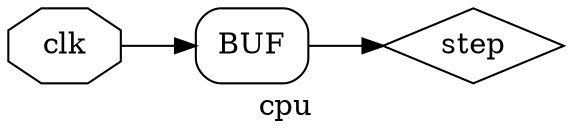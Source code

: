digraph "cpu" {
label="cpu";
rankdir="LR";
remincross=true;
n1 [ shape=octagon, label="clk", color="black", fontcolor="black" ];
n2 [ shape=diamond, label="step", color="black", fontcolor="black" ];
x0 [shape=box, style=rounded, label="BUF"];
n1:e -> x0:w:w [color="black", label=""];
x0:e:e -> n2:w [color="black", label=""];
}
digraph "rom" {
label="rom";
rankdir="LR";
remincross=true;
n1 [ shape=octagon, label="clk", color="black", fontcolor="black" ];
n2 [ shape=octagon, label="out", color="black", fontcolor="black" ];
v0 [ label="9'000000000" ];
x1 [shape=box, style=rounded, label="BUF"];
x1:e:e -> n2:w [color="black", style="setlinewidth(3)", label=""];
v0:e -> x1:w:w [color="black", style="setlinewidth(3)", label=""];
}
